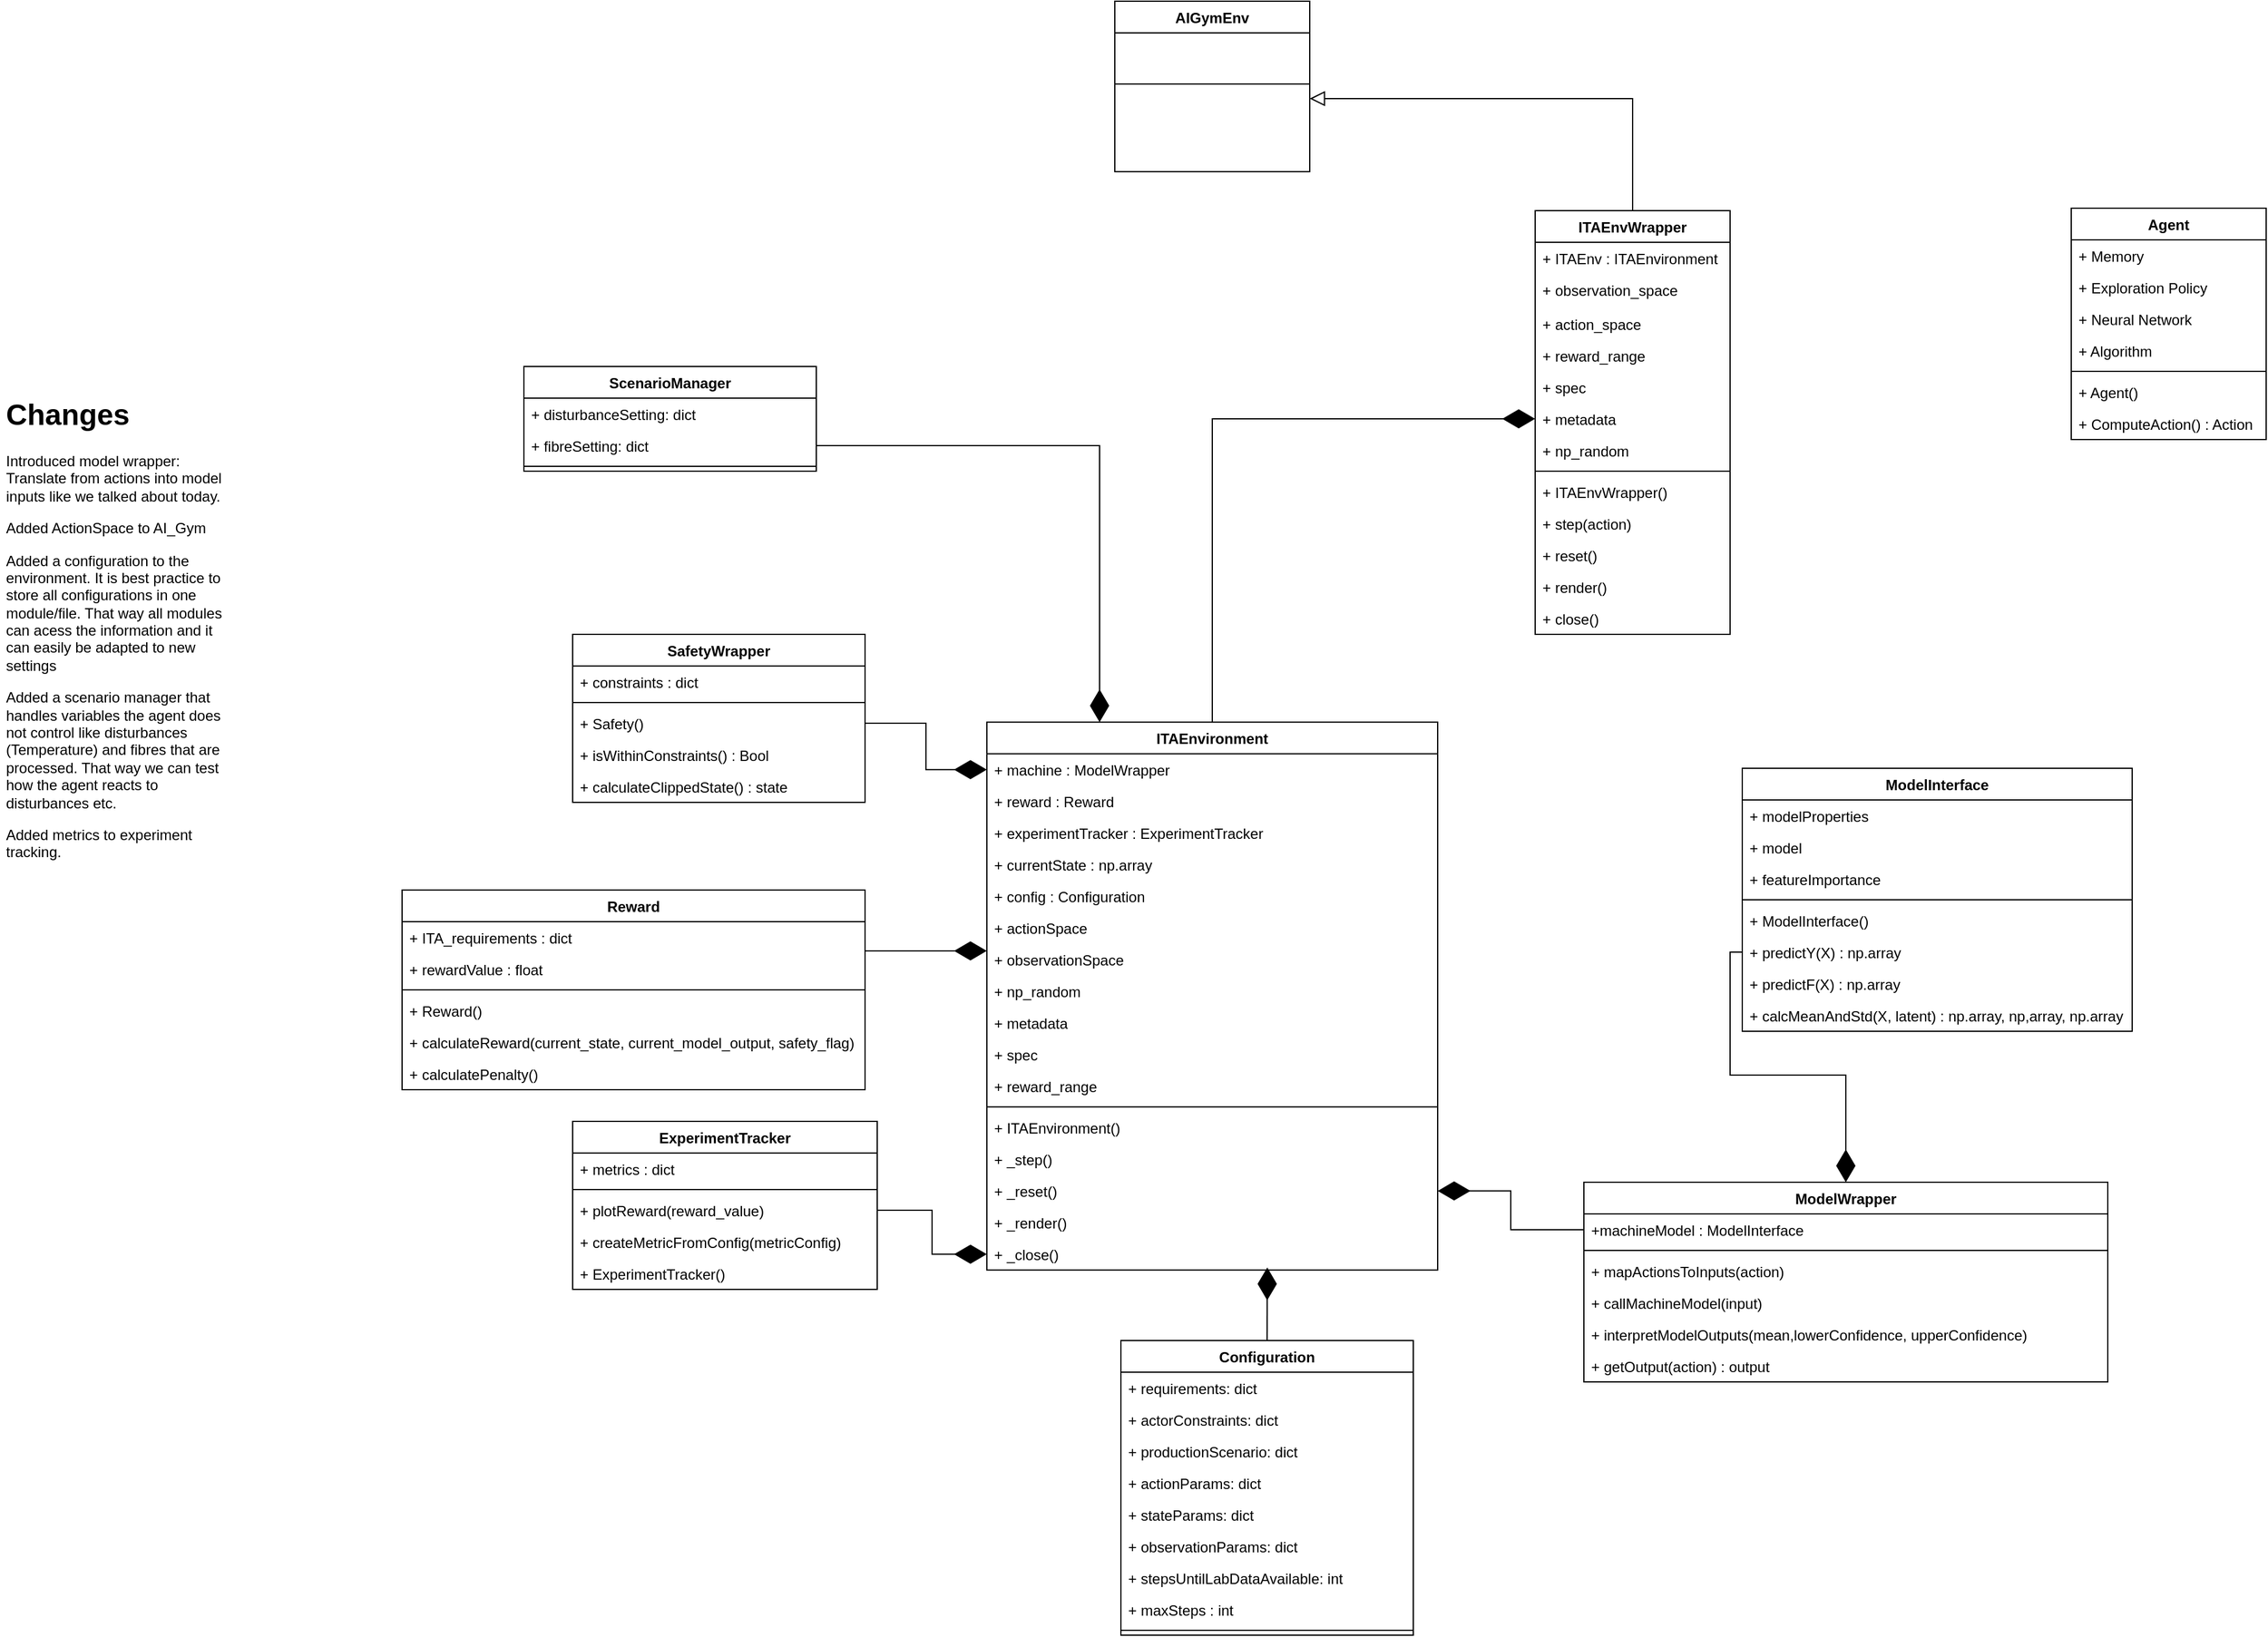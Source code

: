 <mxfile version="20.6.0" type="github" pages="2">
  <diagram id="C5RBs43oDa-KdzZeNtuy" name="Page-1">
    <mxGraphModel dx="2446" dy="1966" grid="1" gridSize="10" guides="1" tooltips="1" connect="1" arrows="1" fold="1" page="1" pageScale="1" pageWidth="827" pageHeight="1169" math="0" shadow="0">
      <root>
        <mxCell id="WIyWlLk6GJQsqaUBKTNV-0" />
        <mxCell id="WIyWlLk6GJQsqaUBKTNV-1" parent="WIyWlLk6GJQsqaUBKTNV-0" />
        <mxCell id="zkfFHV4jXpPFQw0GAbJ--0" value="AIGymEnv" style="swimlane;fontStyle=1;align=center;verticalAlign=top;childLayout=stackLayout;horizontal=1;startSize=26;horizontalStack=0;resizeParent=1;resizeLast=0;collapsible=1;marginBottom=0;rounded=0;shadow=0;strokeWidth=1;" parent="WIyWlLk6GJQsqaUBKTNV-1" vertex="1">
          <mxGeometry x="115" y="-280" width="160" height="140" as="geometry">
            <mxRectangle x="230" y="140" width="160" height="26" as="alternateBounds" />
          </mxGeometry>
        </mxCell>
        <mxCell id="zkfFHV4jXpPFQw0GAbJ--4" value="" style="line;html=1;strokeWidth=1;align=left;verticalAlign=middle;spacingTop=-1;spacingLeft=3;spacingRight=3;rotatable=0;labelPosition=right;points=[];portConstraint=eastwest;" parent="zkfFHV4jXpPFQw0GAbJ--0" vertex="1">
          <mxGeometry y="26" width="160" height="84" as="geometry" />
        </mxCell>
        <mxCell id="zkfFHV4jXpPFQw0GAbJ--6" value="ITAEnvironment" style="swimlane;fontStyle=1;align=center;verticalAlign=top;childLayout=stackLayout;horizontal=1;startSize=26;horizontalStack=0;resizeParent=1;resizeLast=0;collapsible=1;marginBottom=0;rounded=0;shadow=0;strokeWidth=1;" parent="WIyWlLk6GJQsqaUBKTNV-1" vertex="1">
          <mxGeometry x="10" y="312.13" width="370" height="450" as="geometry">
            <mxRectangle x="130" y="380" width="160" height="26" as="alternateBounds" />
          </mxGeometry>
        </mxCell>
        <mxCell id="zkfFHV4jXpPFQw0GAbJ--7" value="+ machine : ModelWrapper" style="text;align=left;verticalAlign=top;spacingLeft=4;spacingRight=4;overflow=hidden;rotatable=0;points=[[0,0.5],[1,0.5]];portConstraint=eastwest;" parent="zkfFHV4jXpPFQw0GAbJ--6" vertex="1">
          <mxGeometry y="26" width="370" height="26" as="geometry" />
        </mxCell>
        <mxCell id="mXXqr06kRjGSSLMelUkd-0" value="+ reward : Reward" style="text;strokeColor=none;fillColor=none;align=left;verticalAlign=top;spacingLeft=4;spacingRight=4;overflow=hidden;rotatable=0;points=[[0,0.5],[1,0.5]];portConstraint=eastwest;" parent="zkfFHV4jXpPFQw0GAbJ--6" vertex="1">
          <mxGeometry y="52" width="370" height="26" as="geometry" />
        </mxCell>
        <mxCell id="pmoYfUwssrjv_-aKhzge-16" value="+ experimentTracker : ExperimentTracker" style="text;strokeColor=none;fillColor=none;align=left;verticalAlign=top;spacingLeft=4;spacingRight=4;overflow=hidden;rotatable=0;points=[[0,0.5],[1,0.5]];portConstraint=eastwest;" parent="zkfFHV4jXpPFQw0GAbJ--6" vertex="1">
          <mxGeometry y="78" width="370" height="26" as="geometry" />
        </mxCell>
        <mxCell id="_lI8nEzF1_7kOnkd-XNO-15" value="+ currentState : np.array" style="text;strokeColor=none;fillColor=none;align=left;verticalAlign=top;spacingLeft=4;spacingRight=4;overflow=hidden;rotatable=0;points=[[0,0.5],[1,0.5]];portConstraint=eastwest;" parent="zkfFHV4jXpPFQw0GAbJ--6" vertex="1">
          <mxGeometry y="104" width="370" height="26" as="geometry" />
        </mxCell>
        <mxCell id="oVKdAeonggIdrwbTo4RH-27" value="+ config : Configuration" style="text;strokeColor=none;fillColor=none;align=left;verticalAlign=top;spacingLeft=4;spacingRight=4;overflow=hidden;rotatable=0;points=[[0,0.5],[1,0.5]];portConstraint=eastwest;" vertex="1" parent="zkfFHV4jXpPFQw0GAbJ--6">
          <mxGeometry y="130" width="370" height="26" as="geometry" />
        </mxCell>
        <mxCell id="XLlTWzB30rn25YBJW57m-0" value="+ actionSpace" style="text;strokeColor=none;fillColor=none;align=left;verticalAlign=top;spacingLeft=4;spacingRight=4;overflow=hidden;rotatable=0;points=[[0,0.5],[1,0.5]];portConstraint=eastwest;" parent="zkfFHV4jXpPFQw0GAbJ--6" vertex="1">
          <mxGeometry y="156" width="370" height="26" as="geometry" />
        </mxCell>
        <mxCell id="oVKdAeonggIdrwbTo4RH-28" value="+ observationSpace" style="text;strokeColor=none;fillColor=none;align=left;verticalAlign=top;spacingLeft=4;spacingRight=4;overflow=hidden;rotatable=0;points=[[0,0.5],[1,0.5]];portConstraint=eastwest;" vertex="1" parent="zkfFHV4jXpPFQw0GAbJ--6">
          <mxGeometry y="182" width="370" height="26" as="geometry" />
        </mxCell>
        <mxCell id="oVKdAeonggIdrwbTo4RH-32" value="+ np_random" style="text;strokeColor=none;fillColor=none;align=left;verticalAlign=top;spacingLeft=4;spacingRight=4;overflow=hidden;rotatable=0;points=[[0,0.5],[1,0.5]];portConstraint=eastwest;" vertex="1" parent="zkfFHV4jXpPFQw0GAbJ--6">
          <mxGeometry y="208" width="370" height="26" as="geometry" />
        </mxCell>
        <mxCell id="oVKdAeonggIdrwbTo4RH-31" value="+ metadata" style="text;strokeColor=none;fillColor=none;align=left;verticalAlign=top;spacingLeft=4;spacingRight=4;overflow=hidden;rotatable=0;points=[[0,0.5],[1,0.5]];portConstraint=eastwest;" vertex="1" parent="zkfFHV4jXpPFQw0GAbJ--6">
          <mxGeometry y="234" width="370" height="26" as="geometry" />
        </mxCell>
        <mxCell id="oVKdAeonggIdrwbTo4RH-30" value="+ spec" style="text;strokeColor=none;fillColor=none;align=left;verticalAlign=top;spacingLeft=4;spacingRight=4;overflow=hidden;rotatable=0;points=[[0,0.5],[1,0.5]];portConstraint=eastwest;" vertex="1" parent="zkfFHV4jXpPFQw0GAbJ--6">
          <mxGeometry y="260" width="370" height="26" as="geometry" />
        </mxCell>
        <mxCell id="oVKdAeonggIdrwbTo4RH-29" value="+ reward_range" style="text;strokeColor=none;fillColor=none;align=left;verticalAlign=top;spacingLeft=4;spacingRight=4;overflow=hidden;rotatable=0;points=[[0,0.5],[1,0.5]];portConstraint=eastwest;" vertex="1" parent="zkfFHV4jXpPFQw0GAbJ--6">
          <mxGeometry y="286" width="370" height="26" as="geometry" />
        </mxCell>
        <mxCell id="zkfFHV4jXpPFQw0GAbJ--9" value="" style="line;html=1;strokeWidth=1;align=left;verticalAlign=middle;spacingTop=-1;spacingLeft=3;spacingRight=3;rotatable=0;labelPosition=right;points=[];portConstraint=eastwest;" parent="zkfFHV4jXpPFQw0GAbJ--6" vertex="1">
          <mxGeometry y="312" width="370" height="8" as="geometry" />
        </mxCell>
        <mxCell id="oeBD0TTRioiXDgYT2JD6-1" value="+ ITAEnvironment()" style="text;strokeColor=none;fillColor=none;align=left;verticalAlign=top;spacingLeft=4;spacingRight=4;overflow=hidden;rotatable=0;points=[[0,0.5],[1,0.5]];portConstraint=eastwest;" parent="zkfFHV4jXpPFQw0GAbJ--6" vertex="1">
          <mxGeometry y="320" width="370" height="26" as="geometry" />
        </mxCell>
        <mxCell id="zkfFHV4jXpPFQw0GAbJ--10" value="+ _step()" style="text;align=left;verticalAlign=top;spacingLeft=4;spacingRight=4;overflow=hidden;rotatable=0;points=[[0,0.5],[1,0.5]];portConstraint=eastwest;fontStyle=0" parent="zkfFHV4jXpPFQw0GAbJ--6" vertex="1">
          <mxGeometry y="346" width="370" height="26" as="geometry" />
        </mxCell>
        <mxCell id="_lI8nEzF1_7kOnkd-XNO-4" value="+ _reset()" style="text;strokeColor=none;fillColor=none;align=left;verticalAlign=top;spacingLeft=4;spacingRight=4;overflow=hidden;rotatable=0;points=[[0,0.5],[1,0.5]];portConstraint=eastwest;" parent="zkfFHV4jXpPFQw0GAbJ--6" vertex="1">
          <mxGeometry y="372" width="370" height="26" as="geometry" />
        </mxCell>
        <mxCell id="_lI8nEzF1_7kOnkd-XNO-14" value="+ _render()" style="text;strokeColor=none;fillColor=none;align=left;verticalAlign=top;spacingLeft=4;spacingRight=4;overflow=hidden;rotatable=0;points=[[0,0.5],[1,0.5]];portConstraint=eastwest;" parent="zkfFHV4jXpPFQw0GAbJ--6" vertex="1">
          <mxGeometry y="398" width="370" height="26" as="geometry" />
        </mxCell>
        <mxCell id="_lI8nEzF1_7kOnkd-XNO-6" value="+ _close()" style="text;strokeColor=none;fillColor=none;align=left;verticalAlign=top;spacingLeft=4;spacingRight=4;overflow=hidden;rotatable=0;points=[[0,0.5],[1,0.5]];portConstraint=eastwest;" parent="zkfFHV4jXpPFQw0GAbJ--6" vertex="1">
          <mxGeometry y="424" width="370" height="26" as="geometry" />
        </mxCell>
        <mxCell id="zkfFHV4jXpPFQw0GAbJ--12" value="" style="endArrow=block;endSize=10;endFill=0;shadow=0;strokeWidth=1;rounded=0;edgeStyle=elbowEdgeStyle;elbow=vertical;exitX=0.5;exitY=0;exitDx=0;exitDy=0;" parent="WIyWlLk6GJQsqaUBKTNV-1" source="oVKdAeonggIdrwbTo4RH-11" target="zkfFHV4jXpPFQw0GAbJ--0" edge="1">
          <mxGeometry width="160" relative="1" as="geometry">
            <mxPoint x="130" y="30" as="sourcePoint" />
            <mxPoint x="200" y="203" as="targetPoint" />
            <Array as="points">
              <mxPoint x="320" y="-200" />
            </Array>
          </mxGeometry>
        </mxCell>
        <mxCell id="_lI8nEzF1_7kOnkd-XNO-0" value="ModelInterface" style="swimlane;fontStyle=1;align=center;verticalAlign=top;childLayout=stackLayout;horizontal=1;startSize=26;horizontalStack=0;resizeParent=1;resizeParentMax=0;resizeLast=0;collapsible=1;marginBottom=0;" parent="WIyWlLk6GJQsqaUBKTNV-1" vertex="1">
          <mxGeometry x="630" y="350" width="320" height="216" as="geometry" />
        </mxCell>
        <mxCell id="_lI8nEzF1_7kOnkd-XNO-1" value="+ modelProperties" style="text;strokeColor=none;fillColor=none;align=left;verticalAlign=top;spacingLeft=4;spacingRight=4;overflow=hidden;rotatable=0;points=[[0,0.5],[1,0.5]];portConstraint=eastwest;" parent="_lI8nEzF1_7kOnkd-XNO-0" vertex="1">
          <mxGeometry y="26" width="320" height="26" as="geometry" />
        </mxCell>
        <mxCell id="_lI8nEzF1_7kOnkd-XNO-11" value="+ model" style="text;strokeColor=none;fillColor=none;align=left;verticalAlign=top;spacingLeft=4;spacingRight=4;overflow=hidden;rotatable=0;points=[[0,0.5],[1,0.5]];portConstraint=eastwest;" parent="_lI8nEzF1_7kOnkd-XNO-0" vertex="1">
          <mxGeometry y="52" width="320" height="26" as="geometry" />
        </mxCell>
        <mxCell id="oVKdAeonggIdrwbTo4RH-4" value="+ featureImportance" style="text;strokeColor=none;fillColor=none;align=left;verticalAlign=top;spacingLeft=4;spacingRight=4;overflow=hidden;rotatable=0;points=[[0,0.5],[1,0.5]];portConstraint=eastwest;" vertex="1" parent="_lI8nEzF1_7kOnkd-XNO-0">
          <mxGeometry y="78" width="320" height="26" as="geometry" />
        </mxCell>
        <mxCell id="_lI8nEzF1_7kOnkd-XNO-2" value="" style="line;strokeWidth=1;fillColor=none;align=left;verticalAlign=middle;spacingTop=-1;spacingLeft=3;spacingRight=3;rotatable=0;labelPosition=right;points=[];portConstraint=eastwest;strokeColor=inherit;" parent="_lI8nEzF1_7kOnkd-XNO-0" vertex="1">
          <mxGeometry y="104" width="320" height="8" as="geometry" />
        </mxCell>
        <mxCell id="oeBD0TTRioiXDgYT2JD6-3" value="+ ModelInterface()" style="text;strokeColor=none;fillColor=none;align=left;verticalAlign=top;spacingLeft=4;spacingRight=4;overflow=hidden;rotatable=0;points=[[0,0.5],[1,0.5]];portConstraint=eastwest;" parent="_lI8nEzF1_7kOnkd-XNO-0" vertex="1">
          <mxGeometry y="112" width="320" height="26" as="geometry" />
        </mxCell>
        <mxCell id="_lI8nEzF1_7kOnkd-XNO-13" value="+ predictY(X) : np.array" style="text;strokeColor=none;fillColor=none;align=left;verticalAlign=top;spacingLeft=4;spacingRight=4;overflow=hidden;rotatable=0;points=[[0,0.5],[1,0.5]];portConstraint=eastwest;" parent="_lI8nEzF1_7kOnkd-XNO-0" vertex="1">
          <mxGeometry y="138" width="320" height="26" as="geometry" />
        </mxCell>
        <mxCell id="oVKdAeonggIdrwbTo4RH-5" value="+ predictF(X) : np.array" style="text;strokeColor=none;fillColor=none;align=left;verticalAlign=top;spacingLeft=4;spacingRight=4;overflow=hidden;rotatable=0;points=[[0,0.5],[1,0.5]];portConstraint=eastwest;" vertex="1" parent="_lI8nEzF1_7kOnkd-XNO-0">
          <mxGeometry y="164" width="320" height="26" as="geometry" />
        </mxCell>
        <mxCell id="oVKdAeonggIdrwbTo4RH-6" value="+ calcMeanAndStd(X, latent) : np.array, np,array, np.array" style="text;strokeColor=none;fillColor=none;align=left;verticalAlign=top;spacingLeft=4;spacingRight=4;overflow=hidden;rotatable=0;points=[[0,0.5],[1,0.5]];portConstraint=eastwest;" vertex="1" parent="_lI8nEzF1_7kOnkd-XNO-0">
          <mxGeometry y="190" width="320" height="26" as="geometry" />
        </mxCell>
        <mxCell id="_lI8nEzF1_7kOnkd-XNO-10" value="" style="endArrow=diamondThin;endFill=1;endSize=24;html=1;rounded=0;edgeStyle=orthogonalEdgeStyle;entryX=0.5;entryY=0;entryDx=0;entryDy=0;exitX=0;exitY=0.5;exitDx=0;exitDy=0;" parent="WIyWlLk6GJQsqaUBKTNV-1" source="_lI8nEzF1_7kOnkd-XNO-13" target="nu5WL4AaBfD_rXe-2uK7-0" edge="1">
          <mxGeometry width="160" relative="1" as="geometry">
            <mxPoint x="750" y="510" as="sourcePoint" />
            <mxPoint x="350" y="500" as="targetPoint" />
          </mxGeometry>
        </mxCell>
        <mxCell id="_lI8nEzF1_7kOnkd-XNO-21" value="Agent" style="swimlane;fontStyle=1;align=center;verticalAlign=top;childLayout=stackLayout;horizontal=1;startSize=26;horizontalStack=0;resizeParent=1;resizeParentMax=0;resizeLast=0;collapsible=1;marginBottom=0;" parent="WIyWlLk6GJQsqaUBKTNV-1" vertex="1">
          <mxGeometry x="900" y="-110" width="160" height="190" as="geometry" />
        </mxCell>
        <mxCell id="_lI8nEzF1_7kOnkd-XNO-18" value="+ Memory" style="text;strokeColor=none;fillColor=none;align=left;verticalAlign=top;spacingLeft=4;spacingRight=4;overflow=hidden;rotatable=0;points=[[0,0.5],[1,0.5]];portConstraint=eastwest;" parent="_lI8nEzF1_7kOnkd-XNO-21" vertex="1">
          <mxGeometry y="26" width="160" height="26" as="geometry" />
        </mxCell>
        <mxCell id="_lI8nEzF1_7kOnkd-XNO-19" value="+ Exploration Policy" style="text;strokeColor=none;fillColor=none;align=left;verticalAlign=top;spacingLeft=4;spacingRight=4;overflow=hidden;rotatable=0;points=[[0,0.5],[1,0.5]];portConstraint=eastwest;" parent="_lI8nEzF1_7kOnkd-XNO-21" vertex="1">
          <mxGeometry y="52" width="160" height="26" as="geometry" />
        </mxCell>
        <mxCell id="_lI8nEzF1_7kOnkd-XNO-25" value="+ Neural Network" style="text;strokeColor=none;fillColor=none;align=left;verticalAlign=top;spacingLeft=4;spacingRight=4;overflow=hidden;rotatable=0;points=[[0,0.5],[1,0.5]];portConstraint=eastwest;" parent="_lI8nEzF1_7kOnkd-XNO-21" vertex="1">
          <mxGeometry y="78" width="160" height="26" as="geometry" />
        </mxCell>
        <mxCell id="oeBD0TTRioiXDgYT2JD6-0" value="+ Algorithm" style="text;strokeColor=none;fillColor=none;align=left;verticalAlign=top;spacingLeft=4;spacingRight=4;overflow=hidden;rotatable=0;points=[[0,0.5],[1,0.5]];portConstraint=eastwest;" parent="_lI8nEzF1_7kOnkd-XNO-21" vertex="1">
          <mxGeometry y="104" width="160" height="26" as="geometry" />
        </mxCell>
        <mxCell id="_lI8nEzF1_7kOnkd-XNO-23" value="" style="line;strokeWidth=1;fillColor=none;align=left;verticalAlign=middle;spacingTop=-1;spacingLeft=3;spacingRight=3;rotatable=0;labelPosition=right;points=[];portConstraint=eastwest;strokeColor=inherit;" parent="_lI8nEzF1_7kOnkd-XNO-21" vertex="1">
          <mxGeometry y="130" width="160" height="8" as="geometry" />
        </mxCell>
        <mxCell id="_lI8nEzF1_7kOnkd-XNO-24" value="+ Agent()" style="text;strokeColor=none;fillColor=none;align=left;verticalAlign=top;spacingLeft=4;spacingRight=4;overflow=hidden;rotatable=0;points=[[0,0.5],[1,0.5]];portConstraint=eastwest;" parent="_lI8nEzF1_7kOnkd-XNO-21" vertex="1">
          <mxGeometry y="138" width="160" height="26" as="geometry" />
        </mxCell>
        <mxCell id="YfNQiZ7ugmFb2H3FQJ0a-0" value="+ ComputeAction() : Action" style="text;strokeColor=none;fillColor=none;align=left;verticalAlign=top;spacingLeft=4;spacingRight=4;overflow=hidden;rotatable=0;points=[[0,0.5],[1,0.5]];portConstraint=eastwest;" parent="_lI8nEzF1_7kOnkd-XNO-21" vertex="1">
          <mxGeometry y="164" width="160" height="26" as="geometry" />
        </mxCell>
        <mxCell id="pmoYfUwssrjv_-aKhzge-0" value="Reward" style="swimlane;fontStyle=1;align=center;verticalAlign=top;childLayout=stackLayout;horizontal=1;startSize=26;horizontalStack=0;resizeParent=1;resizeParentMax=0;resizeLast=0;collapsible=1;marginBottom=0;" parent="WIyWlLk6GJQsqaUBKTNV-1" vertex="1">
          <mxGeometry x="-470" y="450" width="380" height="164" as="geometry" />
        </mxCell>
        <mxCell id="pmoYfUwssrjv_-aKhzge-1" value="+ ITA_requirements : dict" style="text;strokeColor=none;fillColor=none;align=left;verticalAlign=top;spacingLeft=4;spacingRight=4;overflow=hidden;rotatable=0;points=[[0,0.5],[1,0.5]];portConstraint=eastwest;" parent="pmoYfUwssrjv_-aKhzge-0" vertex="1">
          <mxGeometry y="26" width="380" height="26" as="geometry" />
        </mxCell>
        <mxCell id="pmoYfUwssrjv_-aKhzge-15" value="+ rewardValue : float" style="text;strokeColor=none;fillColor=none;align=left;verticalAlign=top;spacingLeft=4;spacingRight=4;overflow=hidden;rotatable=0;points=[[0,0.5],[1,0.5]];portConstraint=eastwest;" parent="pmoYfUwssrjv_-aKhzge-0" vertex="1">
          <mxGeometry y="52" width="380" height="26" as="geometry" />
        </mxCell>
        <mxCell id="pmoYfUwssrjv_-aKhzge-2" value="" style="line;strokeWidth=1;fillColor=none;align=left;verticalAlign=middle;spacingTop=-1;spacingLeft=3;spacingRight=3;rotatable=0;labelPosition=right;points=[];portConstraint=eastwest;strokeColor=inherit;" parent="pmoYfUwssrjv_-aKhzge-0" vertex="1">
          <mxGeometry y="78" width="380" height="8" as="geometry" />
        </mxCell>
        <mxCell id="pmoYfUwssrjv_-aKhzge-19" value="+ Reward()" style="text;strokeColor=none;fillColor=none;align=left;verticalAlign=top;spacingLeft=4;spacingRight=4;overflow=hidden;rotatable=0;points=[[0,0.5],[1,0.5]];portConstraint=eastwest;" parent="pmoYfUwssrjv_-aKhzge-0" vertex="1">
          <mxGeometry y="86" width="380" height="26" as="geometry" />
        </mxCell>
        <mxCell id="pmoYfUwssrjv_-aKhzge-3" value="+ calculateReward(current_state, current_model_output, safety_flag)" style="text;strokeColor=none;fillColor=none;align=left;verticalAlign=top;spacingLeft=4;spacingRight=4;overflow=hidden;rotatable=0;points=[[0,0.5],[1,0.5]];portConstraint=eastwest;" parent="pmoYfUwssrjv_-aKhzge-0" vertex="1">
          <mxGeometry y="112" width="380" height="26" as="geometry" />
        </mxCell>
        <mxCell id="pmoYfUwssrjv_-aKhzge-18" value="+ calculatePenalty()" style="text;strokeColor=none;fillColor=none;align=left;verticalAlign=top;spacingLeft=4;spacingRight=4;overflow=hidden;rotatable=0;points=[[0,0.5],[1,0.5]];portConstraint=eastwest;" parent="pmoYfUwssrjv_-aKhzge-0" vertex="1">
          <mxGeometry y="138" width="380" height="26" as="geometry" />
        </mxCell>
        <mxCell id="pmoYfUwssrjv_-aKhzge-4" value="ExperimentTracker" style="swimlane;fontStyle=1;align=center;verticalAlign=top;childLayout=stackLayout;horizontal=1;startSize=26;horizontalStack=0;resizeParent=1;resizeParentMax=0;resizeLast=0;collapsible=1;marginBottom=0;" parent="WIyWlLk6GJQsqaUBKTNV-1" vertex="1">
          <mxGeometry x="-330" y="640" width="250" height="138" as="geometry" />
        </mxCell>
        <mxCell id="pmoYfUwssrjv_-aKhzge-5" value="+ metrics : dict" style="text;strokeColor=none;fillColor=none;align=left;verticalAlign=top;spacingLeft=4;spacingRight=4;overflow=hidden;rotatable=0;points=[[0,0.5],[1,0.5]];portConstraint=eastwest;" parent="pmoYfUwssrjv_-aKhzge-4" vertex="1">
          <mxGeometry y="26" width="250" height="26" as="geometry" />
        </mxCell>
        <mxCell id="pmoYfUwssrjv_-aKhzge-6" value="" style="line;strokeWidth=1;fillColor=none;align=left;verticalAlign=middle;spacingTop=-1;spacingLeft=3;spacingRight=3;rotatable=0;labelPosition=right;points=[];portConstraint=eastwest;strokeColor=inherit;" parent="pmoYfUwssrjv_-aKhzge-4" vertex="1">
          <mxGeometry y="52" width="250" height="8" as="geometry" />
        </mxCell>
        <mxCell id="_lI8nEzF1_7kOnkd-XNO-7" value="+ plotReward(reward_value)" style="text;strokeColor=none;fillColor=none;align=left;verticalAlign=top;spacingLeft=4;spacingRight=4;overflow=hidden;rotatable=0;points=[[0,0.5],[1,0.5]];portConstraint=eastwest;" parent="pmoYfUwssrjv_-aKhzge-4" vertex="1">
          <mxGeometry y="60" width="250" height="26" as="geometry" />
        </mxCell>
        <mxCell id="oVKdAeonggIdrwbTo4RH-0" value="+ createMetricFromConfig(metricConfig) " style="text;strokeColor=none;fillColor=none;align=left;verticalAlign=top;spacingLeft=4;spacingRight=4;overflow=hidden;rotatable=0;points=[[0,0.5],[1,0.5]];portConstraint=eastwest;" vertex="1" parent="pmoYfUwssrjv_-aKhzge-4">
          <mxGeometry y="86" width="250" height="26" as="geometry" />
        </mxCell>
        <mxCell id="pmoYfUwssrjv_-aKhzge-7" value="+ ExperimentTracker()" style="text;strokeColor=none;fillColor=none;align=left;verticalAlign=top;spacingLeft=4;spacingRight=4;overflow=hidden;rotatable=0;points=[[0,0.5],[1,0.5]];portConstraint=eastwest;" parent="pmoYfUwssrjv_-aKhzge-4" vertex="1">
          <mxGeometry y="112" width="250" height="26" as="geometry" />
        </mxCell>
        <mxCell id="pmoYfUwssrjv_-aKhzge-8" value="SafetyWrapper" style="swimlane;fontStyle=1;align=center;verticalAlign=top;childLayout=stackLayout;horizontal=1;startSize=26;horizontalStack=0;resizeParent=1;resizeParentMax=0;resizeLast=0;collapsible=1;marginBottom=0;" parent="WIyWlLk6GJQsqaUBKTNV-1" vertex="1">
          <mxGeometry x="-330" y="240" width="240" height="138" as="geometry" />
        </mxCell>
        <mxCell id="pmoYfUwssrjv_-aKhzge-9" value="+ constraints : dict" style="text;strokeColor=none;fillColor=none;align=left;verticalAlign=top;spacingLeft=4;spacingRight=4;overflow=hidden;rotatable=0;points=[[0,0.5],[1,0.5]];portConstraint=eastwest;" parent="pmoYfUwssrjv_-aKhzge-8" vertex="1">
          <mxGeometry y="26" width="240" height="26" as="geometry" />
        </mxCell>
        <mxCell id="pmoYfUwssrjv_-aKhzge-10" value="" style="line;strokeWidth=1;fillColor=none;align=left;verticalAlign=middle;spacingTop=-1;spacingLeft=3;spacingRight=3;rotatable=0;labelPosition=right;points=[];portConstraint=eastwest;strokeColor=inherit;" parent="pmoYfUwssrjv_-aKhzge-8" vertex="1">
          <mxGeometry y="52" width="240" height="8" as="geometry" />
        </mxCell>
        <mxCell id="pmoYfUwssrjv_-aKhzge-11" value="+ Safety() " style="text;strokeColor=none;fillColor=none;align=left;verticalAlign=top;spacingLeft=4;spacingRight=4;overflow=hidden;rotatable=0;points=[[0,0.5],[1,0.5]];portConstraint=eastwest;" parent="pmoYfUwssrjv_-aKhzge-8" vertex="1">
          <mxGeometry y="60" width="240" height="26" as="geometry" />
        </mxCell>
        <mxCell id="XLlTWzB30rn25YBJW57m-1" value="+ isWithinConstraints() : Bool" style="text;strokeColor=none;fillColor=none;align=left;verticalAlign=top;spacingLeft=4;spacingRight=4;overflow=hidden;rotatable=0;points=[[0,0.5],[1,0.5]];portConstraint=eastwest;" parent="pmoYfUwssrjv_-aKhzge-8" vertex="1">
          <mxGeometry y="86" width="240" height="26" as="geometry" />
        </mxCell>
        <mxCell id="XLlTWzB30rn25YBJW57m-2" value="+ calculateClippedState() : state" style="text;strokeColor=none;fillColor=none;align=left;verticalAlign=top;spacingLeft=4;spacingRight=4;overflow=hidden;rotatable=0;points=[[0,0.5],[1,0.5]];portConstraint=eastwest;" parent="pmoYfUwssrjv_-aKhzge-8" vertex="1">
          <mxGeometry y="112" width="240" height="26" as="geometry" />
        </mxCell>
        <mxCell id="pmoYfUwssrjv_-aKhzge-12" value="" style="endArrow=diamondThin;endFill=1;endSize=24;html=1;rounded=0;entryX=0;entryY=0.5;entryDx=0;entryDy=0;edgeStyle=orthogonalEdgeStyle;exitX=1;exitY=0.5;exitDx=0;exitDy=0;" parent="WIyWlLk6GJQsqaUBKTNV-1" source="pmoYfUwssrjv_-aKhzge-11" target="zkfFHV4jXpPFQw0GAbJ--7" edge="1">
          <mxGeometry width="160" relative="1" as="geometry">
            <mxPoint x="-90" y="320" as="sourcePoint" />
            <mxPoint x="70" y="320" as="targetPoint" />
          </mxGeometry>
        </mxCell>
        <mxCell id="pmoYfUwssrjv_-aKhzge-13" value="" style="endArrow=diamondThin;endFill=1;endSize=24;html=1;rounded=0;" parent="WIyWlLk6GJQsqaUBKTNV-1" edge="1">
          <mxGeometry width="160" relative="1" as="geometry">
            <mxPoint x="-90" y="500" as="sourcePoint" />
            <mxPoint x="10" y="500" as="targetPoint" />
          </mxGeometry>
        </mxCell>
        <mxCell id="pmoYfUwssrjv_-aKhzge-14" value="" style="endArrow=diamondThin;endFill=1;endSize=24;html=1;rounded=0;entryX=0;entryY=0.5;entryDx=0;entryDy=0;edgeStyle=orthogonalEdgeStyle;exitX=1;exitY=0.5;exitDx=0;exitDy=0;" parent="WIyWlLk6GJQsqaUBKTNV-1" source="_lI8nEzF1_7kOnkd-XNO-7" target="_lI8nEzF1_7kOnkd-XNO-6" edge="1">
          <mxGeometry width="160" relative="1" as="geometry">
            <mxPoint x="-80" y="682.23" as="sourcePoint" />
            <mxPoint x="80" y="682.23" as="targetPoint" />
          </mxGeometry>
        </mxCell>
        <mxCell id="nu5WL4AaBfD_rXe-2uK7-0" value="ModelWrapper" style="swimlane;fontStyle=1;align=center;verticalAlign=top;childLayout=stackLayout;horizontal=1;startSize=26;horizontalStack=0;resizeParent=1;resizeParentMax=0;resizeLast=0;collapsible=1;marginBottom=0;" parent="WIyWlLk6GJQsqaUBKTNV-1" vertex="1">
          <mxGeometry x="500" y="690" width="430" height="164" as="geometry" />
        </mxCell>
        <mxCell id="nu5WL4AaBfD_rXe-2uK7-2" value="+machineModel : ModelInterface" style="text;strokeColor=none;fillColor=none;align=left;verticalAlign=top;spacingLeft=4;spacingRight=4;overflow=hidden;rotatable=0;points=[[0,0.5],[1,0.5]];portConstraint=eastwest;" parent="nu5WL4AaBfD_rXe-2uK7-0" vertex="1">
          <mxGeometry y="26" width="430" height="26" as="geometry" />
        </mxCell>
        <mxCell id="nu5WL4AaBfD_rXe-2uK7-3" value="" style="line;strokeWidth=1;fillColor=none;align=left;verticalAlign=middle;spacingTop=-1;spacingLeft=3;spacingRight=3;rotatable=0;labelPosition=right;points=[];portConstraint=eastwest;strokeColor=inherit;" parent="nu5WL4AaBfD_rXe-2uK7-0" vertex="1">
          <mxGeometry y="52" width="430" height="8" as="geometry" />
        </mxCell>
        <mxCell id="nu5WL4AaBfD_rXe-2uK7-4" value="+ mapActionsToInputs(action)" style="text;strokeColor=none;fillColor=none;align=left;verticalAlign=top;spacingLeft=4;spacingRight=4;overflow=hidden;rotatable=0;points=[[0,0.5],[1,0.5]];portConstraint=eastwest;" parent="nu5WL4AaBfD_rXe-2uK7-0" vertex="1">
          <mxGeometry y="60" width="430" height="26" as="geometry" />
        </mxCell>
        <mxCell id="nu5WL4AaBfD_rXe-2uK7-31" value="+ callMachineModel(input)" style="text;strokeColor=none;fillColor=none;align=left;verticalAlign=top;spacingLeft=4;spacingRight=4;overflow=hidden;rotatable=0;points=[[0,0.5],[1,0.5]];portConstraint=eastwest;" parent="nu5WL4AaBfD_rXe-2uK7-0" vertex="1">
          <mxGeometry y="86" width="430" height="26" as="geometry" />
        </mxCell>
        <mxCell id="nu5WL4AaBfD_rXe-2uK7-5" value="+ interpretModelOutputs(mean,lowerConfidence, upperConfidence)" style="text;strokeColor=none;fillColor=none;align=left;verticalAlign=top;spacingLeft=4;spacingRight=4;overflow=hidden;rotatable=0;points=[[0,0.5],[1,0.5]];portConstraint=eastwest;" parent="nu5WL4AaBfD_rXe-2uK7-0" vertex="1">
          <mxGeometry y="112" width="430" height="26" as="geometry" />
        </mxCell>
        <mxCell id="oVKdAeonggIdrwbTo4RH-3" value="+ getOutput(action) : output" style="text;strokeColor=none;fillColor=none;align=left;verticalAlign=top;spacingLeft=4;spacingRight=4;overflow=hidden;rotatable=0;points=[[0,0.5],[1,0.5]];portConstraint=eastwest;" vertex="1" parent="nu5WL4AaBfD_rXe-2uK7-0">
          <mxGeometry y="138" width="430" height="26" as="geometry" />
        </mxCell>
        <mxCell id="nu5WL4AaBfD_rXe-2uK7-6" value="" style="endArrow=diamondThin;endFill=1;endSize=24;html=1;rounded=0;exitX=0;exitY=0.5;exitDx=0;exitDy=0;edgeStyle=orthogonalEdgeStyle;entryX=1;entryY=0.5;entryDx=0;entryDy=0;" parent="WIyWlLk6GJQsqaUBKTNV-1" source="nu5WL4AaBfD_rXe-2uK7-2" target="_lI8nEzF1_7kOnkd-XNO-4" edge="1">
          <mxGeometry width="160" relative="1" as="geometry">
            <mxPoint x="360" y="780" as="sourcePoint" />
            <mxPoint x="250" y="930" as="targetPoint" />
          </mxGeometry>
        </mxCell>
        <mxCell id="nu5WL4AaBfD_rXe-2uK7-7" value="&lt;h1&gt;Changes&lt;/h1&gt;&lt;p&gt;Introduced model wrapper: Translate from actions into model inputs like we talked about today.&lt;br&gt;&lt;/p&gt;&lt;p&gt;Added ActionSpace to AI_Gym&lt;/p&gt;&lt;p&gt;Added a configuration to the environment. It is best practice to store all configurations in one module/file. That way all modules can acess the information and it can easily be adapted to new settings&lt;/p&gt;&lt;p&gt;Added a scenario manager that handles variables the agent does not control like disturbances (Temperature) and fibres that are processed. That way we can test how the agent reacts to disturbances etc.&lt;/p&gt;&lt;p&gt;Added metrics to experiment tracking.&lt;/p&gt;&lt;p&gt;&lt;br&gt;&lt;/p&gt;&lt;p&gt;&lt;br&gt;&lt;/p&gt;&lt;p&gt;&lt;br&gt;&lt;/p&gt;" style="text;html=1;strokeColor=none;fillColor=none;spacing=5;spacingTop=-20;whiteSpace=wrap;overflow=hidden;rounded=0;" parent="WIyWlLk6GJQsqaUBKTNV-1" vertex="1">
          <mxGeometry x="-800" y="40" width="190" height="760" as="geometry" />
        </mxCell>
        <mxCell id="nu5WL4AaBfD_rXe-2uK7-9" value="Configuration" style="swimlane;fontStyle=1;align=center;verticalAlign=top;childLayout=stackLayout;horizontal=1;startSize=26;horizontalStack=0;resizeParent=1;resizeParentMax=0;resizeLast=0;collapsible=1;marginBottom=0;" parent="WIyWlLk6GJQsqaUBKTNV-1" vertex="1">
          <mxGeometry x="120" y="820" width="240" height="242" as="geometry" />
        </mxCell>
        <mxCell id="nu5WL4AaBfD_rXe-2uK7-10" value="+ requirements: dict" style="text;strokeColor=none;fillColor=none;align=left;verticalAlign=top;spacingLeft=4;spacingRight=4;overflow=hidden;rotatable=0;points=[[0,0.5],[1,0.5]];portConstraint=eastwest;" parent="nu5WL4AaBfD_rXe-2uK7-9" vertex="1">
          <mxGeometry y="26" width="240" height="26" as="geometry" />
        </mxCell>
        <mxCell id="nu5WL4AaBfD_rXe-2uK7-12" value="+ actorConstraints: dict " style="text;strokeColor=none;fillColor=none;align=left;verticalAlign=top;spacingLeft=4;spacingRight=4;overflow=hidden;rotatable=0;points=[[0,0.5],[1,0.5]];portConstraint=eastwest;" parent="nu5WL4AaBfD_rXe-2uK7-9" vertex="1">
          <mxGeometry y="52" width="240" height="26" as="geometry" />
        </mxCell>
        <mxCell id="nu5WL4AaBfD_rXe-2uK7-13" value="+ productionScenario: dict" style="text;strokeColor=none;fillColor=none;align=left;verticalAlign=top;spacingLeft=4;spacingRight=4;overflow=hidden;rotatable=0;points=[[0,0.5],[1,0.5]];portConstraint=eastwest;" parent="nu5WL4AaBfD_rXe-2uK7-9" vertex="1">
          <mxGeometry y="78" width="240" height="26" as="geometry" />
        </mxCell>
        <mxCell id="nu5WL4AaBfD_rXe-2uK7-17" value="+ actionParams: dict" style="text;strokeColor=none;fillColor=none;align=left;verticalAlign=top;spacingLeft=4;spacingRight=4;overflow=hidden;rotatable=0;points=[[0,0.5],[1,0.5]];portConstraint=eastwest;" parent="nu5WL4AaBfD_rXe-2uK7-9" vertex="1">
          <mxGeometry y="104" width="240" height="26" as="geometry" />
        </mxCell>
        <mxCell id="nu5WL4AaBfD_rXe-2uK7-19" value="+ stateParams: dict" style="text;strokeColor=none;fillColor=none;align=left;verticalAlign=top;spacingLeft=4;spacingRight=4;overflow=hidden;rotatable=0;points=[[0,0.5],[1,0.5]];portConstraint=eastwest;" parent="nu5WL4AaBfD_rXe-2uK7-9" vertex="1">
          <mxGeometry y="130" width="240" height="26" as="geometry" />
        </mxCell>
        <mxCell id="nu5WL4AaBfD_rXe-2uK7-18" value="+ observationParams: dict" style="text;strokeColor=none;fillColor=none;align=left;verticalAlign=top;spacingLeft=4;spacingRight=4;overflow=hidden;rotatable=0;points=[[0,0.5],[1,0.5]];portConstraint=eastwest;" parent="nu5WL4AaBfD_rXe-2uK7-9" vertex="1">
          <mxGeometry y="156" width="240" height="26" as="geometry" />
        </mxCell>
        <mxCell id="nu5WL4AaBfD_rXe-2uK7-32" value="+ stepsUntilLabDataAvailable: int" style="text;strokeColor=none;fillColor=none;align=left;verticalAlign=top;spacingLeft=4;spacingRight=4;overflow=hidden;rotatable=0;points=[[0,0.5],[1,0.5]];portConstraint=eastwest;" parent="nu5WL4AaBfD_rXe-2uK7-9" vertex="1">
          <mxGeometry y="182" width="240" height="26" as="geometry" />
        </mxCell>
        <mxCell id="oVKdAeonggIdrwbTo4RH-1" value="+ maxSteps : int" style="text;strokeColor=none;fillColor=none;align=left;verticalAlign=top;spacingLeft=4;spacingRight=4;overflow=hidden;rotatable=0;points=[[0,0.5],[1,0.5]];portConstraint=eastwest;" vertex="1" parent="nu5WL4AaBfD_rXe-2uK7-9">
          <mxGeometry y="208" width="240" height="26" as="geometry" />
        </mxCell>
        <mxCell id="nu5WL4AaBfD_rXe-2uK7-11" value="" style="line;strokeWidth=1;fillColor=none;align=left;verticalAlign=middle;spacingTop=-1;spacingLeft=3;spacingRight=3;rotatable=0;labelPosition=right;points=[];portConstraint=eastwest;strokeColor=inherit;" parent="nu5WL4AaBfD_rXe-2uK7-9" vertex="1">
          <mxGeometry y="234" width="240" height="8" as="geometry" />
        </mxCell>
        <mxCell id="nu5WL4AaBfD_rXe-2uK7-20" value="ScenarioManager" style="swimlane;fontStyle=1;align=center;verticalAlign=top;childLayout=stackLayout;horizontal=1;startSize=26;horizontalStack=0;resizeParent=1;resizeParentMax=0;resizeLast=0;collapsible=1;marginBottom=0;" parent="WIyWlLk6GJQsqaUBKTNV-1" vertex="1">
          <mxGeometry x="-370" y="20" width="240" height="86" as="geometry" />
        </mxCell>
        <mxCell id="nu5WL4AaBfD_rXe-2uK7-21" value="+ disturbanceSetting: dict" style="text;strokeColor=none;fillColor=none;align=left;verticalAlign=top;spacingLeft=4;spacingRight=4;overflow=hidden;rotatable=0;points=[[0,0.5],[1,0.5]];portConstraint=eastwest;" parent="nu5WL4AaBfD_rXe-2uK7-20" vertex="1">
          <mxGeometry y="26" width="240" height="26" as="geometry" />
        </mxCell>
        <mxCell id="nu5WL4AaBfD_rXe-2uK7-22" value="+ fibreSetting: dict " style="text;strokeColor=none;fillColor=none;align=left;verticalAlign=top;spacingLeft=4;spacingRight=4;overflow=hidden;rotatable=0;points=[[0,0.5],[1,0.5]];portConstraint=eastwest;" parent="nu5WL4AaBfD_rXe-2uK7-20" vertex="1">
          <mxGeometry y="52" width="240" height="26" as="geometry" />
        </mxCell>
        <mxCell id="nu5WL4AaBfD_rXe-2uK7-27" value="" style="line;strokeWidth=1;fillColor=none;align=left;verticalAlign=middle;spacingTop=-1;spacingLeft=3;spacingRight=3;rotatable=0;labelPosition=right;points=[];portConstraint=eastwest;strokeColor=inherit;" parent="nu5WL4AaBfD_rXe-2uK7-20" vertex="1">
          <mxGeometry y="78" width="240" height="8" as="geometry" />
        </mxCell>
        <mxCell id="nu5WL4AaBfD_rXe-2uK7-28" value="" style="endArrow=diamondThin;endFill=1;endSize=24;html=1;rounded=0;exitX=1;exitY=0.5;exitDx=0;exitDy=0;edgeStyle=orthogonalEdgeStyle;entryX=0.25;entryY=0;entryDx=0;entryDy=0;" parent="WIyWlLk6GJQsqaUBKTNV-1" source="nu5WL4AaBfD_rXe-2uK7-22" target="zkfFHV4jXpPFQw0GAbJ--6" edge="1">
          <mxGeometry width="160" relative="1" as="geometry">
            <mxPoint x="-130" y="111" as="sourcePoint" />
            <mxPoint x="400" y="677" as="targetPoint" />
            <Array as="points">
              <mxPoint x="103" y="85" />
            </Array>
          </mxGeometry>
        </mxCell>
        <mxCell id="oVKdAeonggIdrwbTo4RH-11" value="ITAEnvWrapper" style="swimlane;fontStyle=1;align=center;verticalAlign=top;childLayout=stackLayout;horizontal=1;startSize=26;horizontalStack=0;resizeParent=1;resizeLast=0;collapsible=1;marginBottom=0;rounded=0;shadow=0;strokeWidth=1;" vertex="1" parent="WIyWlLk6GJQsqaUBKTNV-1">
          <mxGeometry x="460" y="-108" width="160" height="348" as="geometry">
            <mxRectangle x="230" y="140" width="160" height="26" as="alternateBounds" />
          </mxGeometry>
        </mxCell>
        <mxCell id="oVKdAeonggIdrwbTo4RH-12" value="+ ITAEnv : ITAEnvironment" style="text;align=left;verticalAlign=top;spacingLeft=4;spacingRight=4;overflow=hidden;rotatable=0;points=[[0,0.5],[1,0.5]];portConstraint=eastwest;" vertex="1" parent="oVKdAeonggIdrwbTo4RH-11">
          <mxGeometry y="26" width="160" height="26" as="geometry" />
        </mxCell>
        <mxCell id="oVKdAeonggIdrwbTo4RH-13" value="+ observation_space" style="text;align=left;verticalAlign=top;spacingLeft=4;spacingRight=4;overflow=hidden;rotatable=0;points=[[0,0.5],[1,0.5]];portConstraint=eastwest;rounded=0;shadow=0;html=0;" vertex="1" parent="oVKdAeonggIdrwbTo4RH-11">
          <mxGeometry y="52" width="160" height="28" as="geometry" />
        </mxCell>
        <mxCell id="oVKdAeonggIdrwbTo4RH-14" value="+ action_space" style="text;strokeColor=none;fillColor=none;align=left;verticalAlign=top;spacingLeft=4;spacingRight=4;overflow=hidden;rotatable=0;points=[[0,0.5],[1,0.5]];portConstraint=eastwest;" vertex="1" parent="oVKdAeonggIdrwbTo4RH-11">
          <mxGeometry y="80" width="160" height="26" as="geometry" />
        </mxCell>
        <mxCell id="oVKdAeonggIdrwbTo4RH-18" value="+ reward_range" style="text;strokeColor=none;fillColor=none;align=left;verticalAlign=top;spacingLeft=4;spacingRight=4;overflow=hidden;rotatable=0;points=[[0,0.5],[1,0.5]];portConstraint=eastwest;" vertex="1" parent="oVKdAeonggIdrwbTo4RH-11">
          <mxGeometry y="106" width="160" height="26" as="geometry" />
        </mxCell>
        <mxCell id="oVKdAeonggIdrwbTo4RH-8" value="+ spec" style="text;strokeColor=none;fillColor=none;align=left;verticalAlign=top;spacingLeft=4;spacingRight=4;overflow=hidden;rotatable=0;points=[[0,0.5],[1,0.5]];portConstraint=eastwest;" vertex="1" parent="oVKdAeonggIdrwbTo4RH-11">
          <mxGeometry y="132" width="160" height="26" as="geometry" />
        </mxCell>
        <mxCell id="oVKdAeonggIdrwbTo4RH-17" value="+ metadata" style="text;strokeColor=none;fillColor=none;align=left;verticalAlign=top;spacingLeft=4;spacingRight=4;overflow=hidden;rotatable=0;points=[[0,0.5],[1,0.5]];portConstraint=eastwest;" vertex="1" parent="oVKdAeonggIdrwbTo4RH-11">
          <mxGeometry y="158" width="160" height="26" as="geometry" />
        </mxCell>
        <mxCell id="oVKdAeonggIdrwbTo4RH-19" value="+ np_random" style="text;strokeColor=none;fillColor=none;align=left;verticalAlign=top;spacingLeft=4;spacingRight=4;overflow=hidden;rotatable=0;points=[[0,0.5],[1,0.5]];portConstraint=eastwest;" vertex="1" parent="oVKdAeonggIdrwbTo4RH-11">
          <mxGeometry y="184" width="160" height="26" as="geometry" />
        </mxCell>
        <mxCell id="oVKdAeonggIdrwbTo4RH-15" value="" style="line;html=1;strokeWidth=1;align=left;verticalAlign=middle;spacingTop=-1;spacingLeft=3;spacingRight=3;rotatable=0;labelPosition=right;points=[];portConstraint=eastwest;" vertex="1" parent="oVKdAeonggIdrwbTo4RH-11">
          <mxGeometry y="210" width="160" height="8" as="geometry" />
        </mxCell>
        <mxCell id="oVKdAeonggIdrwbTo4RH-16" value="+ ITAEnvWrapper()" style="text;strokeColor=none;fillColor=none;align=left;verticalAlign=top;spacingLeft=4;spacingRight=4;overflow=hidden;rotatable=0;points=[[0,0.5],[1,0.5]];portConstraint=eastwest;" vertex="1" parent="oVKdAeonggIdrwbTo4RH-11">
          <mxGeometry y="218" width="160" height="26" as="geometry" />
        </mxCell>
        <mxCell id="oVKdAeonggIdrwbTo4RH-24" value="+ step(action)" style="text;strokeColor=none;fillColor=none;align=left;verticalAlign=top;spacingLeft=4;spacingRight=4;overflow=hidden;rotatable=0;points=[[0,0.5],[1,0.5]];portConstraint=eastwest;" vertex="1" parent="oVKdAeonggIdrwbTo4RH-11">
          <mxGeometry y="244" width="160" height="26" as="geometry" />
        </mxCell>
        <mxCell id="oVKdAeonggIdrwbTo4RH-25" value="+ reset()" style="text;strokeColor=none;fillColor=none;align=left;verticalAlign=top;spacingLeft=4;spacingRight=4;overflow=hidden;rotatable=0;points=[[0,0.5],[1,0.5]];portConstraint=eastwest;" vertex="1" parent="oVKdAeonggIdrwbTo4RH-11">
          <mxGeometry y="270" width="160" height="26" as="geometry" />
        </mxCell>
        <mxCell id="oVKdAeonggIdrwbTo4RH-23" value="+ render()" style="text;strokeColor=none;fillColor=none;align=left;verticalAlign=top;spacingLeft=4;spacingRight=4;overflow=hidden;rotatable=0;points=[[0,0.5],[1,0.5]];portConstraint=eastwest;" vertex="1" parent="oVKdAeonggIdrwbTo4RH-11">
          <mxGeometry y="296" width="160" height="26" as="geometry" />
        </mxCell>
        <mxCell id="oVKdAeonggIdrwbTo4RH-22" value="+ close()" style="text;strokeColor=none;fillColor=none;align=left;verticalAlign=top;spacingLeft=4;spacingRight=4;overflow=hidden;rotatable=0;points=[[0,0.5],[1,0.5]];portConstraint=eastwest;" vertex="1" parent="oVKdAeonggIdrwbTo4RH-11">
          <mxGeometry y="322" width="160" height="26" as="geometry" />
        </mxCell>
        <mxCell id="oVKdAeonggIdrwbTo4RH-33" value="" style="endArrow=diamondThin;endFill=1;endSize=24;html=1;rounded=0;exitX=0.5;exitY=0;exitDx=0;exitDy=0;entryX=0.622;entryY=0.918;entryDx=0;entryDy=0;entryPerimeter=0;" edge="1" parent="WIyWlLk6GJQsqaUBKTNV-1" source="nu5WL4AaBfD_rXe-2uK7-9" target="_lI8nEzF1_7kOnkd-XNO-6">
          <mxGeometry width="160" relative="1" as="geometry">
            <mxPoint x="180" y="720" as="sourcePoint" />
            <mxPoint x="340" y="720" as="targetPoint" />
          </mxGeometry>
        </mxCell>
        <mxCell id="oVKdAeonggIdrwbTo4RH-34" value="" style="endArrow=diamondThin;endFill=1;endSize=24;html=1;rounded=0;exitX=0.5;exitY=0;exitDx=0;exitDy=0;entryX=0;entryY=0.5;entryDx=0;entryDy=0;" edge="1" parent="WIyWlLk6GJQsqaUBKTNV-1" source="zkfFHV4jXpPFQw0GAbJ--6" target="oVKdAeonggIdrwbTo4RH-17">
          <mxGeometry width="160" relative="1" as="geometry">
            <mxPoint x="160" y="290" as="sourcePoint" />
            <mxPoint x="320" y="290" as="targetPoint" />
            <Array as="points">
              <mxPoint x="195" y="63" />
              <mxPoint x="310" y="63" />
            </Array>
          </mxGeometry>
        </mxCell>
      </root>
    </mxGraphModel>
  </diagram>
  <diagram id="rveWP3tMRq7UY77KFvIC" name="Page-2">
    <mxGraphModel dx="823" dy="487" grid="1" gridSize="10" guides="1" tooltips="1" connect="1" arrows="1" fold="1" page="1" pageScale="1" pageWidth="827" pageHeight="1169" math="0" shadow="0">
      <root>
        <mxCell id="0" />
        <mxCell id="1" parent="0" />
        <mxCell id="Nnvllk4wJLYX_Nh6akl9-1" value="" style="edgeStyle=orthogonalEdgeStyle;rounded=0;orthogonalLoop=1;jettySize=auto;html=1;" edge="1" parent="1" source="Nnvllk4wJLYX_Nh6akl9-2" target="Nnvllk4wJLYX_Nh6akl9-16">
          <mxGeometry relative="1" as="geometry" />
        </mxCell>
        <mxCell id="Nnvllk4wJLYX_Nh6akl9-2" value="" style="rounded=1;whiteSpace=wrap;html=1;" vertex="1" parent="1">
          <mxGeometry x="690" y="120" width="350" height="170" as="geometry" />
        </mxCell>
        <UserObject label="Supervised Learning Model" treeRoot="1" id="Nnvllk4wJLYX_Nh6akl9-3">
          <mxCell style="whiteSpace=wrap;html=1;align=center;treeFolding=1;treeMoving=1;newEdgeStyle={&quot;edgeStyle&quot;:&quot;elbowEdgeStyle&quot;,&quot;startArrow&quot;:&quot;none&quot;,&quot;endArrow&quot;:&quot;none&quot;};" vertex="1" parent="1">
            <mxGeometry x="900" y="219" width="120" height="60" as="geometry" />
          </mxCell>
        </UserObject>
        <mxCell id="Nnvllk4wJLYX_Nh6akl9-4" value="Data for M/C model" style="swimlane;fontStyle=0;childLayout=stackLayout;horizontal=1;startSize=26;fillColor=none;horizontalStack=0;resizeParent=1;resizeParentMax=0;resizeLast=0;collapsible=1;marginBottom=0;" vertex="1" parent="1">
          <mxGeometry x="730" y="129" width="140" height="78" as="geometry" />
        </mxCell>
        <mxCell id="Nnvllk4wJLYX_Nh6akl9-5" value="Data" style="text;strokeColor=none;fillColor=none;align=left;verticalAlign=top;spacingLeft=4;spacingRight=4;overflow=hidden;rotatable=0;points=[[0,0.5],[1,0.5]];portConstraint=eastwest;" vertex="1" parent="Nnvllk4wJLYX_Nh6akl9-4">
          <mxGeometry y="26" width="140" height="26" as="geometry" />
        </mxCell>
        <mxCell id="Nnvllk4wJLYX_Nh6akl9-6" value="Labels" style="text;strokeColor=none;fillColor=none;align=left;verticalAlign=top;spacingLeft=4;spacingRight=4;overflow=hidden;rotatable=0;points=[[0,0.5],[1,0.5]];portConstraint=eastwest;" vertex="1" parent="Nnvllk4wJLYX_Nh6akl9-4">
          <mxGeometry y="52" width="140" height="26" as="geometry" />
        </mxCell>
        <mxCell id="Nnvllk4wJLYX_Nh6akl9-7" value="" style="endArrow=none;html=1;rounded=0;" edge="1" parent="1">
          <mxGeometry width="50" height="50" relative="1" as="geometry">
            <mxPoint x="870" y="167.5" as="sourcePoint" />
            <mxPoint x="940" y="167.5" as="targetPoint" />
          </mxGeometry>
        </mxCell>
        <mxCell id="Nnvllk4wJLYX_Nh6akl9-8" value="" style="endArrow=classic;html=1;rounded=0;" edge="1" parent="1">
          <mxGeometry width="50" height="50" relative="1" as="geometry">
            <mxPoint x="940" y="169" as="sourcePoint" />
            <mxPoint x="940" y="219" as="targetPoint" />
          </mxGeometry>
        </mxCell>
        <mxCell id="Nnvllk4wJLYX_Nh6akl9-9" style="edgeStyle=orthogonalEdgeStyle;rounded=0;orthogonalLoop=1;jettySize=auto;html=1;exitX=1;exitY=0.5;exitDx=0;exitDy=0;entryX=0;entryY=0.5;entryDx=0;entryDy=0;" edge="1" parent="1" target="Nnvllk4wJLYX_Nh6akl9-19">
          <mxGeometry relative="1" as="geometry">
            <mxPoint x="330" y="219" as="sourcePoint" />
          </mxGeometry>
        </mxCell>
        <mxCell id="Nnvllk4wJLYX_Nh6akl9-10" value="M/C Model" style="text;html=1;strokeColor=none;fillColor=none;align=center;verticalAlign=middle;whiteSpace=wrap;rounded=0;" vertex="1" parent="1">
          <mxGeometry x="720" y="249" width="60" height="30" as="geometry" />
        </mxCell>
        <mxCell id="Nnvllk4wJLYX_Nh6akl9-11" value="" style="endArrow=classic;html=1;rounded=0;entryX=0.436;entryY=-0.013;entryDx=0;entryDy=0;entryPerimeter=0;" edge="1" parent="1" target="Nnvllk4wJLYX_Nh6akl9-4">
          <mxGeometry width="50" height="50" relative="1" as="geometry">
            <mxPoint x="789.5" y="41.5" as="sourcePoint" />
            <mxPoint x="789.5" y="120" as="targetPoint" />
          </mxGeometry>
        </mxCell>
        <mxCell id="Nnvllk4wJLYX_Nh6akl9-12" value="Data preparation" style="text;html=1;strokeColor=none;fillColor=none;align=center;verticalAlign=middle;whiteSpace=wrap;rounded=0;" vertex="1" parent="1">
          <mxGeometry x="800" y="60" width="60" height="30" as="geometry" />
        </mxCell>
        <UserObject label="Raw data from M/C" treeRoot="1" id="Nnvllk4wJLYX_Nh6akl9-13">
          <mxCell style="whiteSpace=wrap;html=1;align=center;treeFolding=1;treeMoving=1;newEdgeStyle={&quot;edgeStyle&quot;:&quot;elbowEdgeStyle&quot;,&quot;startArrow&quot;:&quot;none&quot;,&quot;endArrow&quot;:&quot;none&quot;};" vertex="1" parent="1">
            <mxGeometry x="750" width="80" height="41" as="geometry" />
          </mxCell>
        </UserObject>
        <mxCell id="Nnvllk4wJLYX_Nh6akl9-14" value="Output State" style="swimlane;fontStyle=0;childLayout=stackLayout;horizontal=1;startSize=26;fillColor=none;horizontalStack=0;resizeParent=1;resizeParentMax=0;resizeLast=0;collapsible=1;marginBottom=0;" vertex="1" parent="1">
          <mxGeometry x="690" y="340" width="140" height="78" as="geometry" />
        </mxCell>
        <mxCell id="Nnvllk4wJLYX_Nh6akl9-15" value="Mean value of labels" style="text;strokeColor=none;fillColor=none;align=left;verticalAlign=top;spacingLeft=4;spacingRight=4;overflow=hidden;rotatable=0;points=[[0,0.5],[1,0.5]];portConstraint=eastwest;" vertex="1" parent="Nnvllk4wJLYX_Nh6akl9-14">
          <mxGeometry y="26" width="140" height="26" as="geometry" />
        </mxCell>
        <mxCell id="Nnvllk4wJLYX_Nh6akl9-16" value="Standard deviation" style="text;strokeColor=none;fillColor=none;align=left;verticalAlign=top;spacingLeft=4;spacingRight=4;overflow=hidden;rotatable=0;points=[[0,0.5],[1,0.5]];portConstraint=eastwest;" vertex="1" parent="Nnvllk4wJLYX_Nh6akl9-14">
          <mxGeometry y="52" width="140" height="26" as="geometry" />
        </mxCell>
        <mxCell id="Nnvllk4wJLYX_Nh6akl9-17" value="Environment" style="swimlane;fontStyle=0;childLayout=stackLayout;horizontal=1;startSize=26;fillColor=none;horizontalStack=0;resizeParent=1;resizeParentMax=0;resizeLast=0;collapsible=1;marginBottom=0;" vertex="1" parent="1">
          <mxGeometry x="496" y="167" width="140" height="104" as="geometry" />
        </mxCell>
        <mxCell id="Nnvllk4wJLYX_Nh6akl9-18" value="Defined state space" style="text;strokeColor=none;fillColor=none;align=left;verticalAlign=top;spacingLeft=4;spacingRight=4;overflow=hidden;rotatable=0;points=[[0,0.5],[1,0.5]];portConstraint=eastwest;" vertex="1" parent="Nnvllk4wJLYX_Nh6akl9-17">
          <mxGeometry y="26" width="140" height="26" as="geometry" />
        </mxCell>
        <mxCell id="Nnvllk4wJLYX_Nh6akl9-19" value="D dimensional" style="text;strokeColor=none;fillColor=none;align=left;verticalAlign=top;spacingLeft=4;spacingRight=4;overflow=hidden;rotatable=0;points=[[0,0.5],[1,0.5]];portConstraint=eastwest;" vertex="1" parent="Nnvllk4wJLYX_Nh6akl9-17">
          <mxGeometry y="52" width="140" height="26" as="geometry" />
        </mxCell>
        <mxCell id="Nnvllk4wJLYX_Nh6akl9-20" value="Continuous space" style="text;strokeColor=none;fillColor=none;align=left;verticalAlign=top;spacingLeft=4;spacingRight=4;overflow=hidden;rotatable=0;points=[[0,0.5],[1,0.5]];portConstraint=eastwest;" vertex="1" parent="Nnvllk4wJLYX_Nh6akl9-17">
          <mxGeometry y="78" width="140" height="26" as="geometry" />
        </mxCell>
        <mxCell id="Nnvllk4wJLYX_Nh6akl9-21" value="" style="endArrow=classic;html=1;rounded=0;entryX=0.457;entryY=0.013;entryDx=0;entryDy=0;entryPerimeter=0;" edge="1" parent="Nnvllk4wJLYX_Nh6akl9-17" target="Nnvllk4wJLYX_Nh6akl9-23">
          <mxGeometry width="50" height="50" relative="1" as="geometry">
            <mxPoint x="64" y="104" as="sourcePoint" />
            <mxPoint x="114" y="54" as="targetPoint" />
          </mxGeometry>
        </mxCell>
        <mxCell id="Nnvllk4wJLYX_Nh6akl9-22" value="" style="endArrow=classic;html=1;rounded=0;" edge="1" parent="1">
          <mxGeometry width="50" height="50" relative="1" as="geometry">
            <mxPoint x="636" y="230" as="sourcePoint" />
            <mxPoint x="690" y="230" as="targetPoint" />
          </mxGeometry>
        </mxCell>
        <mxCell id="Nnvllk4wJLYX_Nh6akl9-23" value="Safety Constraints" style="swimlane;fontStyle=0;childLayout=stackLayout;horizontal=1;startSize=26;fillColor=none;horizontalStack=0;resizeParent=1;resizeParentMax=0;resizeLast=0;collapsible=1;marginBottom=0;" vertex="1" parent="1">
          <mxGeometry x="496" y="320" width="140" height="78" as="geometry" />
        </mxCell>
        <mxCell id="Nnvllk4wJLYX_Nh6akl9-24" value="Parameter" style="text;strokeColor=none;fillColor=none;align=left;verticalAlign=top;spacingLeft=4;spacingRight=4;overflow=hidden;rotatable=0;points=[[0,0.5],[1,0.5]];portConstraint=eastwest;" vertex="1" parent="Nnvllk4wJLYX_Nh6akl9-23">
          <mxGeometry y="26" width="140" height="26" as="geometry" />
        </mxCell>
        <mxCell id="Nnvllk4wJLYX_Nh6akl9-25" value="Boundary Value" style="text;strokeColor=none;fillColor=none;align=left;verticalAlign=top;spacingLeft=4;spacingRight=4;overflow=hidden;rotatable=0;points=[[0,0.5],[1,0.5]];portConstraint=eastwest;" vertex="1" parent="Nnvllk4wJLYX_Nh6akl9-23">
          <mxGeometry y="52" width="140" height="26" as="geometry" />
        </mxCell>
        <mxCell id="Nnvllk4wJLYX_Nh6akl9-26" value="Check" style="text;html=1;strokeColor=none;fillColor=none;align=center;verticalAlign=middle;whiteSpace=wrap;rounded=0;" vertex="1" parent="1">
          <mxGeometry x="550" y="279" width="60" height="30" as="geometry" />
        </mxCell>
        <mxCell id="Nnvllk4wJLYX_Nh6akl9-27" value="" style="edgeStyle=orthogonalEdgeStyle;startArrow=none;endArrow=none;rounded=0;targetPortConstraint=eastwest;sourcePortConstraint=northsouth;" edge="1" parent="1" target="Nnvllk4wJLYX_Nh6akl9-30">
          <mxGeometry relative="1" as="geometry">
            <mxPoint x="560" y="398" as="sourcePoint" />
          </mxGeometry>
        </mxCell>
        <mxCell id="Nnvllk4wJLYX_Nh6akl9-28" value="" style="edgeStyle=orthogonalEdgeStyle;startArrow=none;endArrow=none;rounded=0;targetPortConstraint=eastwest;sourcePortConstraint=northsouth;" edge="1" parent="1" target="Nnvllk4wJLYX_Nh6akl9-32">
          <mxGeometry relative="1" as="geometry">
            <mxPoint x="560" y="398" as="sourcePoint" />
          </mxGeometry>
        </mxCell>
        <mxCell id="Nnvllk4wJLYX_Nh6akl9-29" style="edgeStyle=orthogonalEdgeStyle;rounded=0;orthogonalLoop=1;jettySize=auto;html=1;exitX=0;exitY=0.5;exitDx=0;exitDy=0;entryX=1;entryY=0.5;entryDx=0;entryDy=0;" edge="1" parent="1" source="Nnvllk4wJLYX_Nh6akl9-30" target="Nnvllk4wJLYX_Nh6akl9-41">
          <mxGeometry relative="1" as="geometry" />
        </mxCell>
        <mxCell id="Nnvllk4wJLYX_Nh6akl9-30" value="Within constraint" style="whiteSpace=wrap;html=1;align=center;verticalAlign=middle;treeFolding=1;treeMoving=1;" vertex="1" parent="1">
          <mxGeometry x="450" y="438" width="100" height="60" as="geometry" />
        </mxCell>
        <mxCell id="Nnvllk4wJLYX_Nh6akl9-31" style="edgeStyle=orthogonalEdgeStyle;rounded=0;orthogonalLoop=1;jettySize=auto;html=1;exitX=0.5;exitY=1;exitDx=0;exitDy=0;entryX=1;entryY=0.5;entryDx=0;entryDy=0;" edge="1" parent="1" source="Nnvllk4wJLYX_Nh6akl9-32" target="Nnvllk4wJLYX_Nh6akl9-39">
          <mxGeometry relative="1" as="geometry" />
        </mxCell>
        <mxCell id="Nnvllk4wJLYX_Nh6akl9-32" value="Outside Constraint" style="whiteSpace=wrap;html=1;align=center;verticalAlign=middle;treeFolding=1;treeMoving=1;" vertex="1" parent="1">
          <mxGeometry x="570" y="438" width="100" height="60" as="geometry" />
        </mxCell>
        <mxCell id="Nnvllk4wJLYX_Nh6akl9-33" value="" style="endArrow=classic;html=1;rounded=0;" edge="1" parent="1">
          <mxGeometry width="50" height="50" relative="1" as="geometry">
            <mxPoint x="760" y="420" as="sourcePoint" />
            <mxPoint x="300" y="582" as="targetPoint" />
            <Array as="points">
              <mxPoint x="760" y="582" />
            </Array>
          </mxGeometry>
        </mxCell>
        <mxCell id="Nnvllk4wJLYX_Nh6akl9-34" style="edgeStyle=orthogonalEdgeStyle;rounded=0;orthogonalLoop=1;jettySize=auto;html=1;exitX=0.5;exitY=1;exitDx=0;exitDy=0;entryX=0.5;entryY=0;entryDx=0;entryDy=0;" edge="1" parent="1" source="Nnvllk4wJLYX_Nh6akl9-36" target="Nnvllk4wJLYX_Nh6akl9-45">
          <mxGeometry relative="1" as="geometry" />
        </mxCell>
        <mxCell id="Nnvllk4wJLYX_Nh6akl9-35" style="edgeStyle=orthogonalEdgeStyle;rounded=0;orthogonalLoop=1;jettySize=auto;html=1;exitX=0.5;exitY=0;exitDx=0;exitDy=0;entryX=0;entryY=0.5;entryDx=0;entryDy=0;" edge="1" parent="1" source="Nnvllk4wJLYX_Nh6akl9-37" target="Nnvllk4wJLYX_Nh6akl9-48">
          <mxGeometry relative="1" as="geometry" />
        </mxCell>
        <mxCell id="Nnvllk4wJLYX_Nh6akl9-36" value="Reward Function" style="swimlane;startSize=20;horizontal=0;childLayout=treeLayout;horizontalTree=1;resizable=0;containerType=tree;" vertex="1" parent="1">
          <mxGeometry x="10" y="380" width="310" height="240" as="geometry" />
        </mxCell>
        <mxCell id="Nnvllk4wJLYX_Nh6akl9-37" value="Total reward (cumulative)" style="whiteSpace=wrap;html=1;" vertex="1" parent="Nnvllk4wJLYX_Nh6akl9-36">
          <mxGeometry x="40" y="100" width="100" height="40" as="geometry" />
        </mxCell>
        <mxCell id="Nnvllk4wJLYX_Nh6akl9-38" value="" style="edgeStyle=elbowEdgeStyle;elbow=horizontal;html=1;rounded=0;" edge="1" parent="Nnvllk4wJLYX_Nh6akl9-36" source="Nnvllk4wJLYX_Nh6akl9-37" target="Nnvllk4wJLYX_Nh6akl9-41">
          <mxGeometry relative="1" as="geometry" />
        </mxCell>
        <mxCell id="Nnvllk4wJLYX_Nh6akl9-39" value="Penalty from constraints" style="whiteSpace=wrap;html=1;" vertex="1" parent="Nnvllk4wJLYX_Nh6akl9-36">
          <mxGeometry x="190" y="100" width="100" height="40" as="geometry" />
        </mxCell>
        <mxCell id="Nnvllk4wJLYX_Nh6akl9-40" value="" style="edgeStyle=elbowEdgeStyle;elbow=horizontal;html=1;rounded=0;" edge="1" parent="Nnvllk4wJLYX_Nh6akl9-36" source="Nnvllk4wJLYX_Nh6akl9-37" target="Nnvllk4wJLYX_Nh6akl9-39">
          <mxGeometry relative="1" as="geometry" />
        </mxCell>
        <mxCell id="Nnvllk4wJLYX_Nh6akl9-41" value="Reward from state space" style="whiteSpace=wrap;html=1;" vertex="1" parent="Nnvllk4wJLYX_Nh6akl9-36">
          <mxGeometry x="190" y="20" width="100" height="40" as="geometry" />
        </mxCell>
        <mxCell id="Nnvllk4wJLYX_Nh6akl9-42" value="" style="edgeStyle=elbowEdgeStyle;elbow=horizontal;html=1;rounded=0;" edge="1" parent="Nnvllk4wJLYX_Nh6akl9-36" source="Nnvllk4wJLYX_Nh6akl9-37" target="Nnvllk4wJLYX_Nh6akl9-43">
          <mxGeometry relative="1" as="geometry">
            <mxPoint x="-370" y="620" as="sourcePoint" />
          </mxGeometry>
        </mxCell>
        <mxCell id="Nnvllk4wJLYX_Nh6akl9-43" value="Reward from Output space" style="whiteSpace=wrap;html=1;" vertex="1" parent="Nnvllk4wJLYX_Nh6akl9-36">
          <mxGeometry x="190" y="180" width="100" height="40" as="geometry" />
        </mxCell>
        <mxCell id="Nnvllk4wJLYX_Nh6akl9-44" value="Action" style="text;html=1;strokeColor=none;fillColor=none;align=center;verticalAlign=middle;whiteSpace=wrap;rounded=0;" vertex="1" parent="1">
          <mxGeometry x="410" y="207" width="60" height="30" as="geometry" />
        </mxCell>
        <UserObject label="Reward function visualisation" treeRoot="1" id="Nnvllk4wJLYX_Nh6akl9-45">
          <mxCell style="whiteSpace=wrap;html=1;align=center;treeFolding=1;treeMoving=1;newEdgeStyle={&quot;edgeStyle&quot;:&quot;elbowEdgeStyle&quot;,&quot;startArrow&quot;:&quot;none&quot;,&quot;endArrow&quot;:&quot;none&quot;};" vertex="1" parent="1">
            <mxGeometry x="105" y="660" width="120" height="60" as="geometry" />
          </mxCell>
        </UserObject>
        <mxCell id="Nnvllk4wJLYX_Nh6akl9-46" value="Agent" style="swimlane;fontStyle=0;childLayout=stackLayout;horizontal=1;startSize=26;fillColor=none;horizontalStack=0;resizeParent=1;resizeParentMax=0;resizeLast=0;collapsible=1;marginBottom=0;" vertex="1" parent="1">
          <mxGeometry x="190" y="152" width="140" height="134" as="geometry" />
        </mxCell>
        <mxCell id="Nnvllk4wJLYX_Nh6akl9-47" value="Exploration Policy" style="text;strokeColor=none;fillColor=none;align=left;verticalAlign=top;spacingLeft=4;spacingRight=4;overflow=hidden;rotatable=0;points=[[0,0.5],[1,0.5]];portConstraint=eastwest;" vertex="1" parent="Nnvllk4wJLYX_Nh6akl9-46">
          <mxGeometry y="26" width="140" height="26" as="geometry" />
        </mxCell>
        <mxCell id="Nnvllk4wJLYX_Nh6akl9-48" value="Neural Network" style="text;strokeColor=none;fillColor=none;align=left;verticalAlign=top;spacingLeft=4;spacingRight=4;overflow=hidden;rotatable=0;points=[[0,0.5],[1,0.5]];portConstraint=eastwest;" vertex="1" parent="Nnvllk4wJLYX_Nh6akl9-46">
          <mxGeometry y="52" width="140" height="26" as="geometry" />
        </mxCell>
        <mxCell id="Nnvllk4wJLYX_Nh6akl9-49" value="Algorithm" style="text;html=1;strokeColor=none;fillColor=none;align=left;verticalAlign=middle;whiteSpace=wrap;rounded=0;" vertex="1" parent="Nnvllk4wJLYX_Nh6akl9-46">
          <mxGeometry y="78" width="140" height="30" as="geometry" />
        </mxCell>
        <mxCell id="Nnvllk4wJLYX_Nh6akl9-50" value="Memory" style="text;strokeColor=none;fillColor=none;align=left;verticalAlign=top;spacingLeft=4;spacingRight=4;overflow=hidden;rotatable=0;points=[[0,0.5],[1,0.5]];portConstraint=eastwest;" vertex="1" parent="Nnvllk4wJLYX_Nh6akl9-46">
          <mxGeometry y="108" width="140" height="26" as="geometry" />
        </mxCell>
      </root>
    </mxGraphModel>
  </diagram>
</mxfile>
